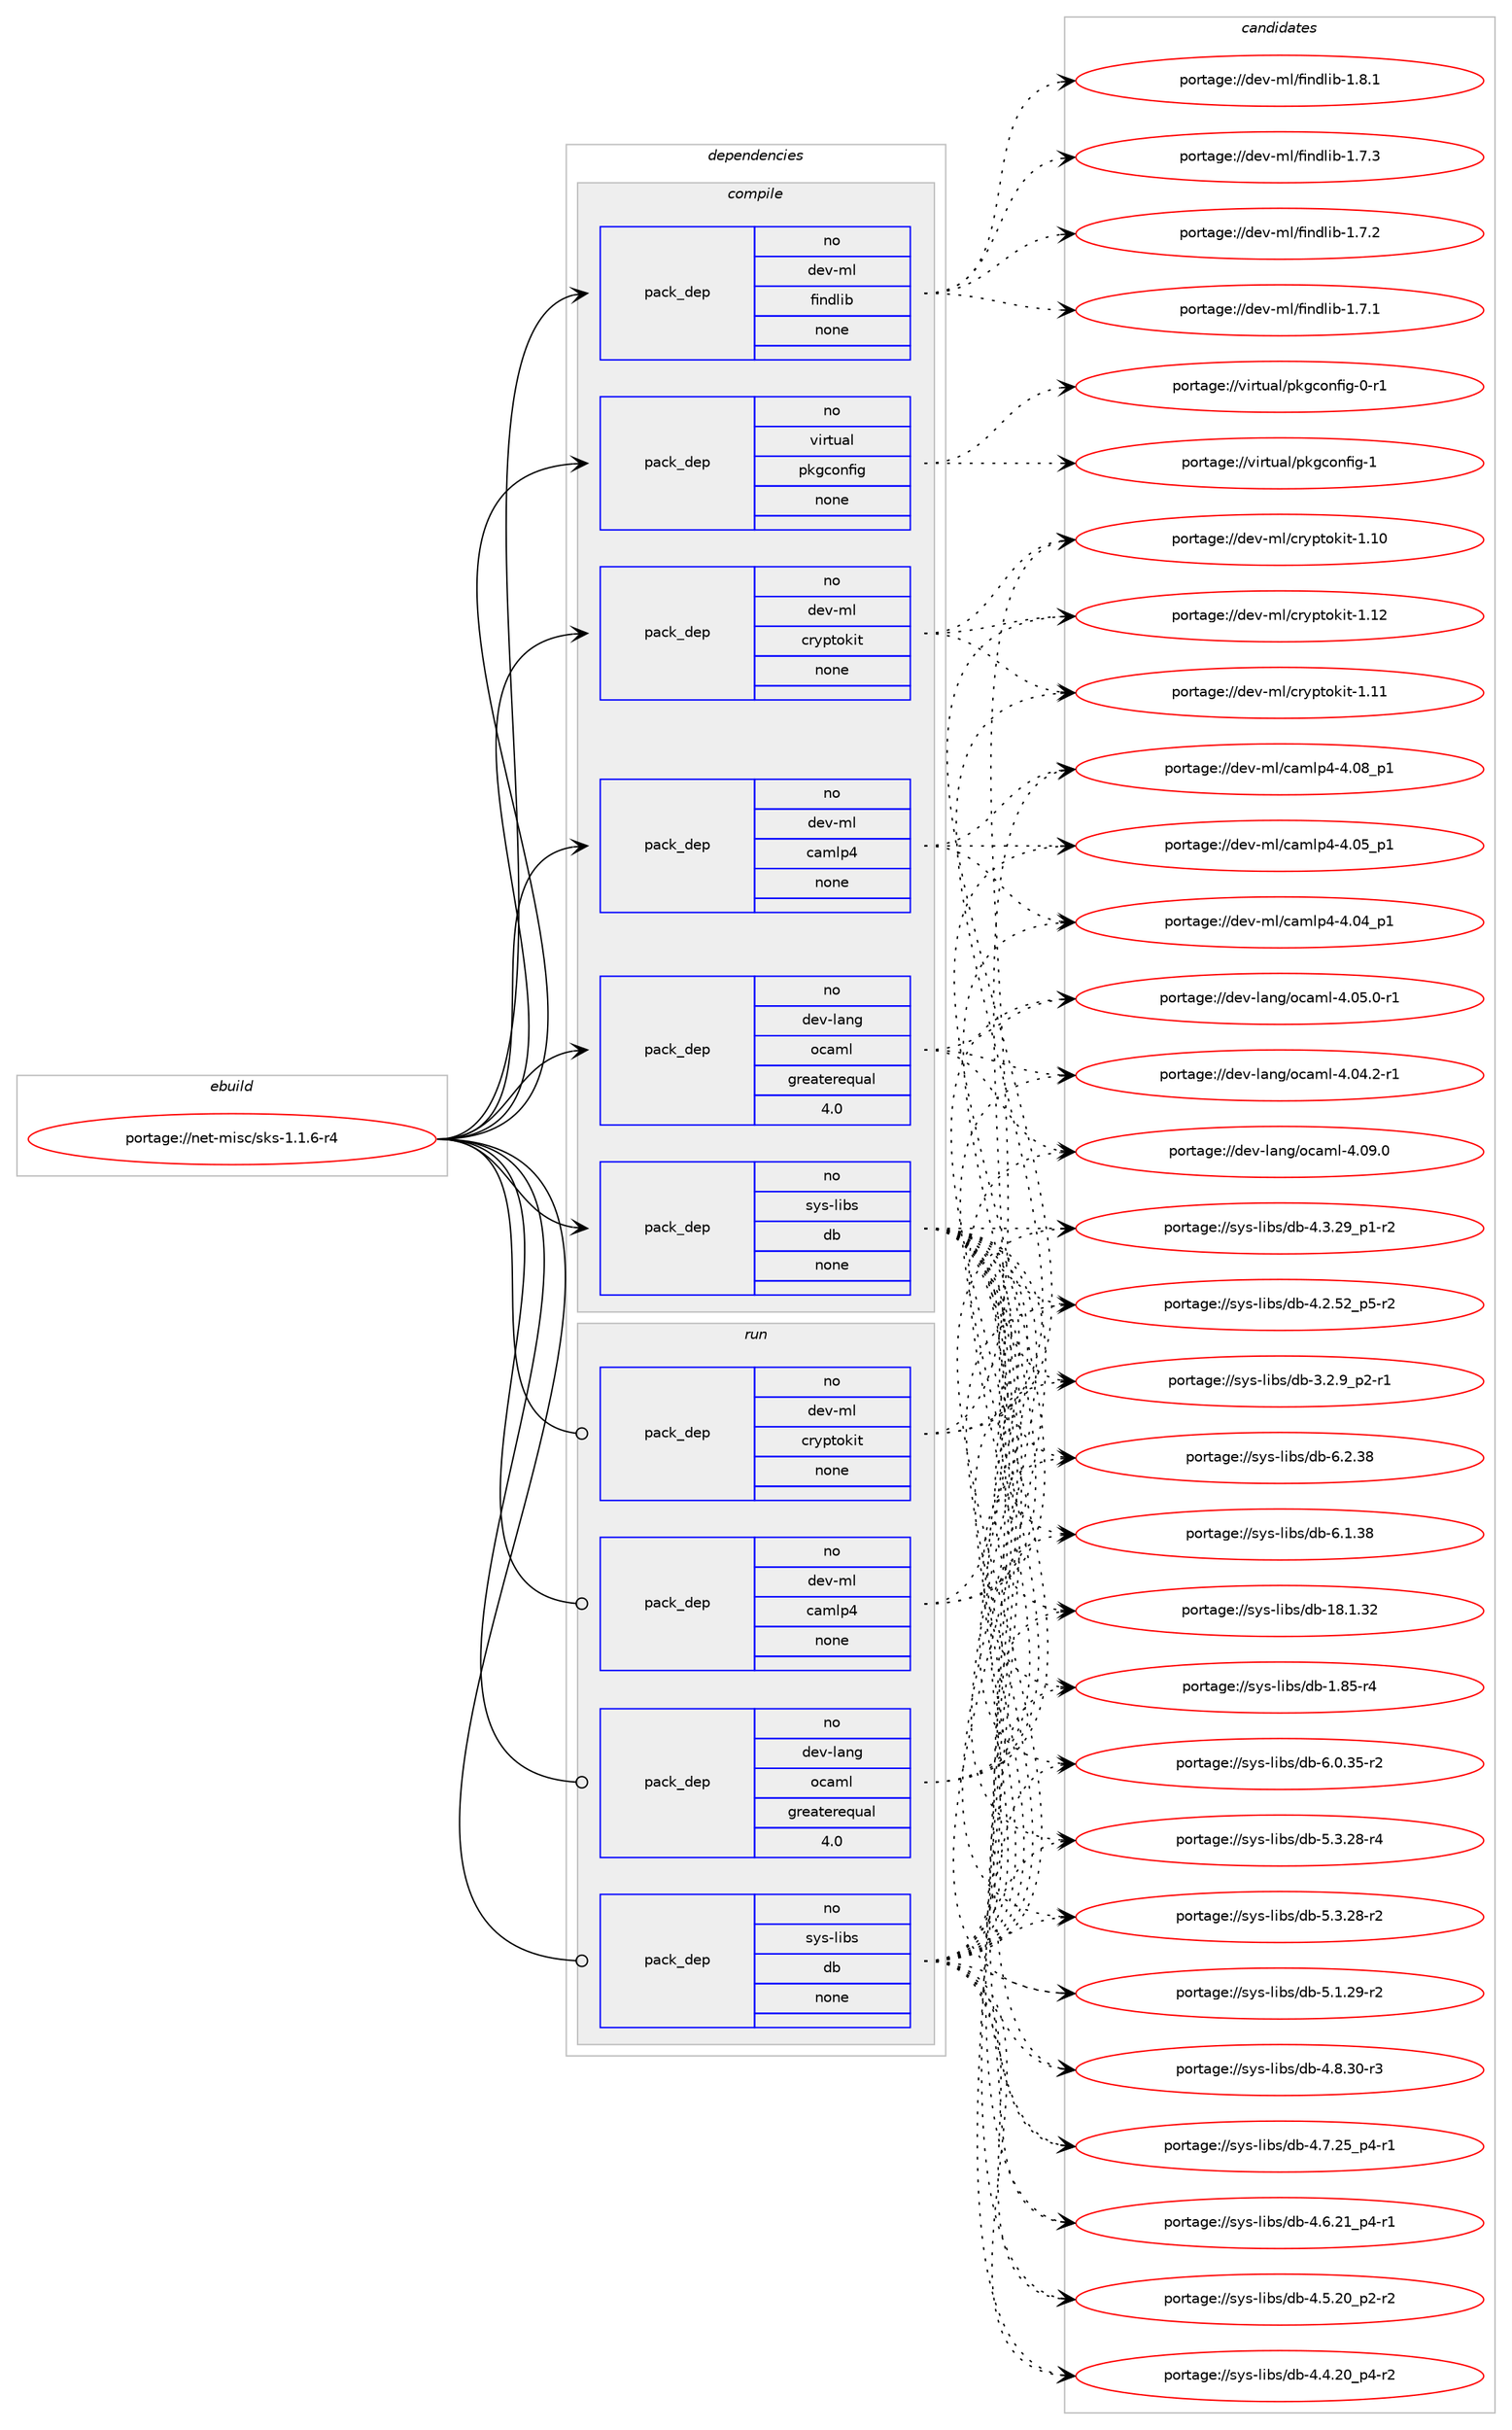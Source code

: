 digraph prolog {

# *************
# Graph options
# *************

newrank=true;
concentrate=true;
compound=true;
graph [rankdir=LR,fontname=Helvetica,fontsize=10,ranksep=1.5];#, ranksep=2.5, nodesep=0.2];
edge  [arrowhead=vee];
node  [fontname=Helvetica,fontsize=10];

# **********
# The ebuild
# **********

subgraph cluster_leftcol {
color=gray;
rank=same;
label=<<i>ebuild</i>>;
id [label="portage://net-misc/sks-1.1.6-r4", color=red, width=4, href="../net-misc/sks-1.1.6-r4.svg"];
}

# ****************
# The dependencies
# ****************

subgraph cluster_midcol {
color=gray;
label=<<i>dependencies</i>>;
subgraph cluster_compile {
fillcolor="#eeeeee";
style=filled;
label=<<i>compile</i>>;
subgraph pack95734 {
dependency123053 [label=<<TABLE BORDER="0" CELLBORDER="1" CELLSPACING="0" CELLPADDING="4" WIDTH="220"><TR><TD ROWSPAN="6" CELLPADDING="30">pack_dep</TD></TR><TR><TD WIDTH="110">no</TD></TR><TR><TD>dev-lang</TD></TR><TR><TD>ocaml</TD></TR><TR><TD>greaterequal</TD></TR><TR><TD>4.0</TD></TR></TABLE>>, shape=none, color=blue];
}
id:e -> dependency123053:w [weight=20,style="solid",arrowhead="vee"];
subgraph pack95735 {
dependency123054 [label=<<TABLE BORDER="0" CELLBORDER="1" CELLSPACING="0" CELLPADDING="4" WIDTH="220"><TR><TD ROWSPAN="6" CELLPADDING="30">pack_dep</TD></TR><TR><TD WIDTH="110">no</TD></TR><TR><TD>dev-ml</TD></TR><TR><TD>camlp4</TD></TR><TR><TD>none</TD></TR><TR><TD></TD></TR></TABLE>>, shape=none, color=blue];
}
id:e -> dependency123054:w [weight=20,style="solid",arrowhead="vee"];
subgraph pack95736 {
dependency123055 [label=<<TABLE BORDER="0" CELLBORDER="1" CELLSPACING="0" CELLPADDING="4" WIDTH="220"><TR><TD ROWSPAN="6" CELLPADDING="30">pack_dep</TD></TR><TR><TD WIDTH="110">no</TD></TR><TR><TD>dev-ml</TD></TR><TR><TD>cryptokit</TD></TR><TR><TD>none</TD></TR><TR><TD></TD></TR></TABLE>>, shape=none, color=blue];
}
id:e -> dependency123055:w [weight=20,style="solid",arrowhead="vee"];
subgraph pack95737 {
dependency123056 [label=<<TABLE BORDER="0" CELLBORDER="1" CELLSPACING="0" CELLPADDING="4" WIDTH="220"><TR><TD ROWSPAN="6" CELLPADDING="30">pack_dep</TD></TR><TR><TD WIDTH="110">no</TD></TR><TR><TD>dev-ml</TD></TR><TR><TD>findlib</TD></TR><TR><TD>none</TD></TR><TR><TD></TD></TR></TABLE>>, shape=none, color=blue];
}
id:e -> dependency123056:w [weight=20,style="solid",arrowhead="vee"];
subgraph pack95738 {
dependency123057 [label=<<TABLE BORDER="0" CELLBORDER="1" CELLSPACING="0" CELLPADDING="4" WIDTH="220"><TR><TD ROWSPAN="6" CELLPADDING="30">pack_dep</TD></TR><TR><TD WIDTH="110">no</TD></TR><TR><TD>sys-libs</TD></TR><TR><TD>db</TD></TR><TR><TD>none</TD></TR><TR><TD></TD></TR></TABLE>>, shape=none, color=blue];
}
id:e -> dependency123057:w [weight=20,style="solid",arrowhead="vee"];
subgraph pack95739 {
dependency123058 [label=<<TABLE BORDER="0" CELLBORDER="1" CELLSPACING="0" CELLPADDING="4" WIDTH="220"><TR><TD ROWSPAN="6" CELLPADDING="30">pack_dep</TD></TR><TR><TD WIDTH="110">no</TD></TR><TR><TD>virtual</TD></TR><TR><TD>pkgconfig</TD></TR><TR><TD>none</TD></TR><TR><TD></TD></TR></TABLE>>, shape=none, color=blue];
}
id:e -> dependency123058:w [weight=20,style="solid",arrowhead="vee"];
}
subgraph cluster_compileandrun {
fillcolor="#eeeeee";
style=filled;
label=<<i>compile and run</i>>;
}
subgraph cluster_run {
fillcolor="#eeeeee";
style=filled;
label=<<i>run</i>>;
subgraph pack95740 {
dependency123059 [label=<<TABLE BORDER="0" CELLBORDER="1" CELLSPACING="0" CELLPADDING="4" WIDTH="220"><TR><TD ROWSPAN="6" CELLPADDING="30">pack_dep</TD></TR><TR><TD WIDTH="110">no</TD></TR><TR><TD>dev-lang</TD></TR><TR><TD>ocaml</TD></TR><TR><TD>greaterequal</TD></TR><TR><TD>4.0</TD></TR></TABLE>>, shape=none, color=blue];
}
id:e -> dependency123059:w [weight=20,style="solid",arrowhead="odot"];
subgraph pack95741 {
dependency123060 [label=<<TABLE BORDER="0" CELLBORDER="1" CELLSPACING="0" CELLPADDING="4" WIDTH="220"><TR><TD ROWSPAN="6" CELLPADDING="30">pack_dep</TD></TR><TR><TD WIDTH="110">no</TD></TR><TR><TD>dev-ml</TD></TR><TR><TD>camlp4</TD></TR><TR><TD>none</TD></TR><TR><TD></TD></TR></TABLE>>, shape=none, color=blue];
}
id:e -> dependency123060:w [weight=20,style="solid",arrowhead="odot"];
subgraph pack95742 {
dependency123061 [label=<<TABLE BORDER="0" CELLBORDER="1" CELLSPACING="0" CELLPADDING="4" WIDTH="220"><TR><TD ROWSPAN="6" CELLPADDING="30">pack_dep</TD></TR><TR><TD WIDTH="110">no</TD></TR><TR><TD>dev-ml</TD></TR><TR><TD>cryptokit</TD></TR><TR><TD>none</TD></TR><TR><TD></TD></TR></TABLE>>, shape=none, color=blue];
}
id:e -> dependency123061:w [weight=20,style="solid",arrowhead="odot"];
subgraph pack95743 {
dependency123062 [label=<<TABLE BORDER="0" CELLBORDER="1" CELLSPACING="0" CELLPADDING="4" WIDTH="220"><TR><TD ROWSPAN="6" CELLPADDING="30">pack_dep</TD></TR><TR><TD WIDTH="110">no</TD></TR><TR><TD>sys-libs</TD></TR><TR><TD>db</TD></TR><TR><TD>none</TD></TR><TR><TD></TD></TR></TABLE>>, shape=none, color=blue];
}
id:e -> dependency123062:w [weight=20,style="solid",arrowhead="odot"];
}
}

# **************
# The candidates
# **************

subgraph cluster_choices {
rank=same;
color=gray;
label=<<i>candidates</i>>;

subgraph choice95734 {
color=black;
nodesep=1;
choice100101118451089711010347111999710910845524648574648 [label="portage://dev-lang/ocaml-4.09.0", color=red, width=4,href="../dev-lang/ocaml-4.09.0.svg"];
choice1001011184510897110103471119997109108455246485346484511449 [label="portage://dev-lang/ocaml-4.05.0-r1", color=red, width=4,href="../dev-lang/ocaml-4.05.0-r1.svg"];
choice1001011184510897110103471119997109108455246485246504511449 [label="portage://dev-lang/ocaml-4.04.2-r1", color=red, width=4,href="../dev-lang/ocaml-4.04.2-r1.svg"];
dependency123053:e -> choice100101118451089711010347111999710910845524648574648:w [style=dotted,weight="100"];
dependency123053:e -> choice1001011184510897110103471119997109108455246485346484511449:w [style=dotted,weight="100"];
dependency123053:e -> choice1001011184510897110103471119997109108455246485246504511449:w [style=dotted,weight="100"];
}
subgraph choice95735 {
color=black;
nodesep=1;
choice100101118451091084799971091081125245524648569511249 [label="portage://dev-ml/camlp4-4.08_p1", color=red, width=4,href="../dev-ml/camlp4-4.08_p1.svg"];
choice100101118451091084799971091081125245524648539511249 [label="portage://dev-ml/camlp4-4.05_p1", color=red, width=4,href="../dev-ml/camlp4-4.05_p1.svg"];
choice100101118451091084799971091081125245524648529511249 [label="portage://dev-ml/camlp4-4.04_p1", color=red, width=4,href="../dev-ml/camlp4-4.04_p1.svg"];
dependency123054:e -> choice100101118451091084799971091081125245524648569511249:w [style=dotted,weight="100"];
dependency123054:e -> choice100101118451091084799971091081125245524648539511249:w [style=dotted,weight="100"];
dependency123054:e -> choice100101118451091084799971091081125245524648529511249:w [style=dotted,weight="100"];
}
subgraph choice95736 {
color=black;
nodesep=1;
choice1001011184510910847991141211121161111071051164549464950 [label="portage://dev-ml/cryptokit-1.12", color=red, width=4,href="../dev-ml/cryptokit-1.12.svg"];
choice1001011184510910847991141211121161111071051164549464949 [label="portage://dev-ml/cryptokit-1.11", color=red, width=4,href="../dev-ml/cryptokit-1.11.svg"];
choice1001011184510910847991141211121161111071051164549464948 [label="portage://dev-ml/cryptokit-1.10", color=red, width=4,href="../dev-ml/cryptokit-1.10.svg"];
dependency123055:e -> choice1001011184510910847991141211121161111071051164549464950:w [style=dotted,weight="100"];
dependency123055:e -> choice1001011184510910847991141211121161111071051164549464949:w [style=dotted,weight="100"];
dependency123055:e -> choice1001011184510910847991141211121161111071051164549464948:w [style=dotted,weight="100"];
}
subgraph choice95737 {
color=black;
nodesep=1;
choice100101118451091084710210511010010810598454946564649 [label="portage://dev-ml/findlib-1.8.1", color=red, width=4,href="../dev-ml/findlib-1.8.1.svg"];
choice100101118451091084710210511010010810598454946554651 [label="portage://dev-ml/findlib-1.7.3", color=red, width=4,href="../dev-ml/findlib-1.7.3.svg"];
choice100101118451091084710210511010010810598454946554650 [label="portage://dev-ml/findlib-1.7.2", color=red, width=4,href="../dev-ml/findlib-1.7.2.svg"];
choice100101118451091084710210511010010810598454946554649 [label="portage://dev-ml/findlib-1.7.1", color=red, width=4,href="../dev-ml/findlib-1.7.1.svg"];
dependency123056:e -> choice100101118451091084710210511010010810598454946564649:w [style=dotted,weight="100"];
dependency123056:e -> choice100101118451091084710210511010010810598454946554651:w [style=dotted,weight="100"];
dependency123056:e -> choice100101118451091084710210511010010810598454946554650:w [style=dotted,weight="100"];
dependency123056:e -> choice100101118451091084710210511010010810598454946554649:w [style=dotted,weight="100"];
}
subgraph choice95738 {
color=black;
nodesep=1;
choice1151211154510810598115471009845544650465156 [label="portage://sys-libs/db-6.2.38", color=red, width=4,href="../sys-libs/db-6.2.38.svg"];
choice1151211154510810598115471009845544649465156 [label="portage://sys-libs/db-6.1.38", color=red, width=4,href="../sys-libs/db-6.1.38.svg"];
choice11512111545108105981154710098455446484651534511450 [label="portage://sys-libs/db-6.0.35-r2", color=red, width=4,href="../sys-libs/db-6.0.35-r2.svg"];
choice11512111545108105981154710098455346514650564511452 [label="portage://sys-libs/db-5.3.28-r4", color=red, width=4,href="../sys-libs/db-5.3.28-r4.svg"];
choice11512111545108105981154710098455346514650564511450 [label="portage://sys-libs/db-5.3.28-r2", color=red, width=4,href="../sys-libs/db-5.3.28-r2.svg"];
choice11512111545108105981154710098455346494650574511450 [label="portage://sys-libs/db-5.1.29-r2", color=red, width=4,href="../sys-libs/db-5.1.29-r2.svg"];
choice11512111545108105981154710098455246564651484511451 [label="portage://sys-libs/db-4.8.30-r3", color=red, width=4,href="../sys-libs/db-4.8.30-r3.svg"];
choice115121115451081059811547100984552465546505395112524511449 [label="portage://sys-libs/db-4.7.25_p4-r1", color=red, width=4,href="../sys-libs/db-4.7.25_p4-r1.svg"];
choice115121115451081059811547100984552465446504995112524511449 [label="portage://sys-libs/db-4.6.21_p4-r1", color=red, width=4,href="../sys-libs/db-4.6.21_p4-r1.svg"];
choice115121115451081059811547100984552465346504895112504511450 [label="portage://sys-libs/db-4.5.20_p2-r2", color=red, width=4,href="../sys-libs/db-4.5.20_p2-r2.svg"];
choice115121115451081059811547100984552465246504895112524511450 [label="portage://sys-libs/db-4.4.20_p4-r2", color=red, width=4,href="../sys-libs/db-4.4.20_p4-r2.svg"];
choice115121115451081059811547100984552465146505795112494511450 [label="portage://sys-libs/db-4.3.29_p1-r2", color=red, width=4,href="../sys-libs/db-4.3.29_p1-r2.svg"];
choice115121115451081059811547100984552465046535095112534511450 [label="portage://sys-libs/db-4.2.52_p5-r2", color=red, width=4,href="../sys-libs/db-4.2.52_p5-r2.svg"];
choice1151211154510810598115471009845514650465795112504511449 [label="portage://sys-libs/db-3.2.9_p2-r1", color=red, width=4,href="../sys-libs/db-3.2.9_p2-r1.svg"];
choice115121115451081059811547100984549564649465150 [label="portage://sys-libs/db-18.1.32", color=red, width=4,href="../sys-libs/db-18.1.32.svg"];
choice1151211154510810598115471009845494656534511452 [label="portage://sys-libs/db-1.85-r4", color=red, width=4,href="../sys-libs/db-1.85-r4.svg"];
dependency123057:e -> choice1151211154510810598115471009845544650465156:w [style=dotted,weight="100"];
dependency123057:e -> choice1151211154510810598115471009845544649465156:w [style=dotted,weight="100"];
dependency123057:e -> choice11512111545108105981154710098455446484651534511450:w [style=dotted,weight="100"];
dependency123057:e -> choice11512111545108105981154710098455346514650564511452:w [style=dotted,weight="100"];
dependency123057:e -> choice11512111545108105981154710098455346514650564511450:w [style=dotted,weight="100"];
dependency123057:e -> choice11512111545108105981154710098455346494650574511450:w [style=dotted,weight="100"];
dependency123057:e -> choice11512111545108105981154710098455246564651484511451:w [style=dotted,weight="100"];
dependency123057:e -> choice115121115451081059811547100984552465546505395112524511449:w [style=dotted,weight="100"];
dependency123057:e -> choice115121115451081059811547100984552465446504995112524511449:w [style=dotted,weight="100"];
dependency123057:e -> choice115121115451081059811547100984552465346504895112504511450:w [style=dotted,weight="100"];
dependency123057:e -> choice115121115451081059811547100984552465246504895112524511450:w [style=dotted,weight="100"];
dependency123057:e -> choice115121115451081059811547100984552465146505795112494511450:w [style=dotted,weight="100"];
dependency123057:e -> choice115121115451081059811547100984552465046535095112534511450:w [style=dotted,weight="100"];
dependency123057:e -> choice1151211154510810598115471009845514650465795112504511449:w [style=dotted,weight="100"];
dependency123057:e -> choice115121115451081059811547100984549564649465150:w [style=dotted,weight="100"];
dependency123057:e -> choice1151211154510810598115471009845494656534511452:w [style=dotted,weight="100"];
}
subgraph choice95739 {
color=black;
nodesep=1;
choice1181051141161179710847112107103991111101021051034549 [label="portage://virtual/pkgconfig-1", color=red, width=4,href="../virtual/pkgconfig-1.svg"];
choice11810511411611797108471121071039911111010210510345484511449 [label="portage://virtual/pkgconfig-0-r1", color=red, width=4,href="../virtual/pkgconfig-0-r1.svg"];
dependency123058:e -> choice1181051141161179710847112107103991111101021051034549:w [style=dotted,weight="100"];
dependency123058:e -> choice11810511411611797108471121071039911111010210510345484511449:w [style=dotted,weight="100"];
}
subgraph choice95740 {
color=black;
nodesep=1;
choice100101118451089711010347111999710910845524648574648 [label="portage://dev-lang/ocaml-4.09.0", color=red, width=4,href="../dev-lang/ocaml-4.09.0.svg"];
choice1001011184510897110103471119997109108455246485346484511449 [label="portage://dev-lang/ocaml-4.05.0-r1", color=red, width=4,href="../dev-lang/ocaml-4.05.0-r1.svg"];
choice1001011184510897110103471119997109108455246485246504511449 [label="portage://dev-lang/ocaml-4.04.2-r1", color=red, width=4,href="../dev-lang/ocaml-4.04.2-r1.svg"];
dependency123059:e -> choice100101118451089711010347111999710910845524648574648:w [style=dotted,weight="100"];
dependency123059:e -> choice1001011184510897110103471119997109108455246485346484511449:w [style=dotted,weight="100"];
dependency123059:e -> choice1001011184510897110103471119997109108455246485246504511449:w [style=dotted,weight="100"];
}
subgraph choice95741 {
color=black;
nodesep=1;
choice100101118451091084799971091081125245524648569511249 [label="portage://dev-ml/camlp4-4.08_p1", color=red, width=4,href="../dev-ml/camlp4-4.08_p1.svg"];
choice100101118451091084799971091081125245524648539511249 [label="portage://dev-ml/camlp4-4.05_p1", color=red, width=4,href="../dev-ml/camlp4-4.05_p1.svg"];
choice100101118451091084799971091081125245524648529511249 [label="portage://dev-ml/camlp4-4.04_p1", color=red, width=4,href="../dev-ml/camlp4-4.04_p1.svg"];
dependency123060:e -> choice100101118451091084799971091081125245524648569511249:w [style=dotted,weight="100"];
dependency123060:e -> choice100101118451091084799971091081125245524648539511249:w [style=dotted,weight="100"];
dependency123060:e -> choice100101118451091084799971091081125245524648529511249:w [style=dotted,weight="100"];
}
subgraph choice95742 {
color=black;
nodesep=1;
choice1001011184510910847991141211121161111071051164549464950 [label="portage://dev-ml/cryptokit-1.12", color=red, width=4,href="../dev-ml/cryptokit-1.12.svg"];
choice1001011184510910847991141211121161111071051164549464949 [label="portage://dev-ml/cryptokit-1.11", color=red, width=4,href="../dev-ml/cryptokit-1.11.svg"];
choice1001011184510910847991141211121161111071051164549464948 [label="portage://dev-ml/cryptokit-1.10", color=red, width=4,href="../dev-ml/cryptokit-1.10.svg"];
dependency123061:e -> choice1001011184510910847991141211121161111071051164549464950:w [style=dotted,weight="100"];
dependency123061:e -> choice1001011184510910847991141211121161111071051164549464949:w [style=dotted,weight="100"];
dependency123061:e -> choice1001011184510910847991141211121161111071051164549464948:w [style=dotted,weight="100"];
}
subgraph choice95743 {
color=black;
nodesep=1;
choice1151211154510810598115471009845544650465156 [label="portage://sys-libs/db-6.2.38", color=red, width=4,href="../sys-libs/db-6.2.38.svg"];
choice1151211154510810598115471009845544649465156 [label="portage://sys-libs/db-6.1.38", color=red, width=4,href="../sys-libs/db-6.1.38.svg"];
choice11512111545108105981154710098455446484651534511450 [label="portage://sys-libs/db-6.0.35-r2", color=red, width=4,href="../sys-libs/db-6.0.35-r2.svg"];
choice11512111545108105981154710098455346514650564511452 [label="portage://sys-libs/db-5.3.28-r4", color=red, width=4,href="../sys-libs/db-5.3.28-r4.svg"];
choice11512111545108105981154710098455346514650564511450 [label="portage://sys-libs/db-5.3.28-r2", color=red, width=4,href="../sys-libs/db-5.3.28-r2.svg"];
choice11512111545108105981154710098455346494650574511450 [label="portage://sys-libs/db-5.1.29-r2", color=red, width=4,href="../sys-libs/db-5.1.29-r2.svg"];
choice11512111545108105981154710098455246564651484511451 [label="portage://sys-libs/db-4.8.30-r3", color=red, width=4,href="../sys-libs/db-4.8.30-r3.svg"];
choice115121115451081059811547100984552465546505395112524511449 [label="portage://sys-libs/db-4.7.25_p4-r1", color=red, width=4,href="../sys-libs/db-4.7.25_p4-r1.svg"];
choice115121115451081059811547100984552465446504995112524511449 [label="portage://sys-libs/db-4.6.21_p4-r1", color=red, width=4,href="../sys-libs/db-4.6.21_p4-r1.svg"];
choice115121115451081059811547100984552465346504895112504511450 [label="portage://sys-libs/db-4.5.20_p2-r2", color=red, width=4,href="../sys-libs/db-4.5.20_p2-r2.svg"];
choice115121115451081059811547100984552465246504895112524511450 [label="portage://sys-libs/db-4.4.20_p4-r2", color=red, width=4,href="../sys-libs/db-4.4.20_p4-r2.svg"];
choice115121115451081059811547100984552465146505795112494511450 [label="portage://sys-libs/db-4.3.29_p1-r2", color=red, width=4,href="../sys-libs/db-4.3.29_p1-r2.svg"];
choice115121115451081059811547100984552465046535095112534511450 [label="portage://sys-libs/db-4.2.52_p5-r2", color=red, width=4,href="../sys-libs/db-4.2.52_p5-r2.svg"];
choice1151211154510810598115471009845514650465795112504511449 [label="portage://sys-libs/db-3.2.9_p2-r1", color=red, width=4,href="../sys-libs/db-3.2.9_p2-r1.svg"];
choice115121115451081059811547100984549564649465150 [label="portage://sys-libs/db-18.1.32", color=red, width=4,href="../sys-libs/db-18.1.32.svg"];
choice1151211154510810598115471009845494656534511452 [label="portage://sys-libs/db-1.85-r4", color=red, width=4,href="../sys-libs/db-1.85-r4.svg"];
dependency123062:e -> choice1151211154510810598115471009845544650465156:w [style=dotted,weight="100"];
dependency123062:e -> choice1151211154510810598115471009845544649465156:w [style=dotted,weight="100"];
dependency123062:e -> choice11512111545108105981154710098455446484651534511450:w [style=dotted,weight="100"];
dependency123062:e -> choice11512111545108105981154710098455346514650564511452:w [style=dotted,weight="100"];
dependency123062:e -> choice11512111545108105981154710098455346514650564511450:w [style=dotted,weight="100"];
dependency123062:e -> choice11512111545108105981154710098455346494650574511450:w [style=dotted,weight="100"];
dependency123062:e -> choice11512111545108105981154710098455246564651484511451:w [style=dotted,weight="100"];
dependency123062:e -> choice115121115451081059811547100984552465546505395112524511449:w [style=dotted,weight="100"];
dependency123062:e -> choice115121115451081059811547100984552465446504995112524511449:w [style=dotted,weight="100"];
dependency123062:e -> choice115121115451081059811547100984552465346504895112504511450:w [style=dotted,weight="100"];
dependency123062:e -> choice115121115451081059811547100984552465246504895112524511450:w [style=dotted,weight="100"];
dependency123062:e -> choice115121115451081059811547100984552465146505795112494511450:w [style=dotted,weight="100"];
dependency123062:e -> choice115121115451081059811547100984552465046535095112534511450:w [style=dotted,weight="100"];
dependency123062:e -> choice1151211154510810598115471009845514650465795112504511449:w [style=dotted,weight="100"];
dependency123062:e -> choice115121115451081059811547100984549564649465150:w [style=dotted,weight="100"];
dependency123062:e -> choice1151211154510810598115471009845494656534511452:w [style=dotted,weight="100"];
}
}

}
